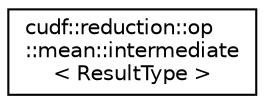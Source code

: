 digraph "Graphical Class Hierarchy"
{
  edge [fontname="Helvetica",fontsize="10",labelfontname="Helvetica",labelfontsize="10"];
  node [fontname="Helvetica",fontsize="10",shape=record];
  rankdir="LR";
  Node0 [label="cudf::reduction::op\l::mean::intermediate\l\< ResultType \>",height=0.2,width=0.4,color="black", fillcolor="white", style="filled",URL="$structcudf_1_1reduction_1_1op_1_1mean_1_1intermediate.html"];
}
